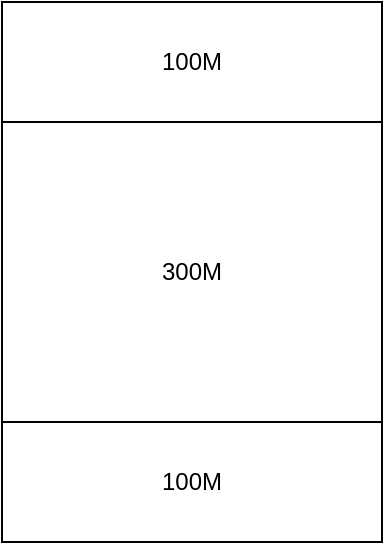 <mxfile version="21.6.5" type="github">
  <diagram name="第 1 页" id="304RyViswdsqit1qWuE-">
    <mxGraphModel dx="880" dy="446" grid="1" gridSize="10" guides="1" tooltips="1" connect="1" arrows="1" fold="1" page="1" pageScale="1" pageWidth="827" pageHeight="1169" math="0" shadow="0">
      <root>
        <mxCell id="0" />
        <mxCell id="1" parent="0" />
        <mxCell id="341apjxpxu9i5r6OEhkY-1" value="300M" style="rounded=0;whiteSpace=wrap;html=1;" vertex="1" parent="1">
          <mxGeometry x="120" y="130" width="190" height="270" as="geometry" />
        </mxCell>
        <mxCell id="341apjxpxu9i5r6OEhkY-2" value="100M" style="rounded=0;whiteSpace=wrap;html=1;" vertex="1" parent="1">
          <mxGeometry x="120" y="130" width="190" height="60" as="geometry" />
        </mxCell>
        <mxCell id="341apjxpxu9i5r6OEhkY-3" value="100M" style="rounded=0;whiteSpace=wrap;html=1;" vertex="1" parent="1">
          <mxGeometry x="120" y="340" width="190" height="60" as="geometry" />
        </mxCell>
      </root>
    </mxGraphModel>
  </diagram>
</mxfile>
